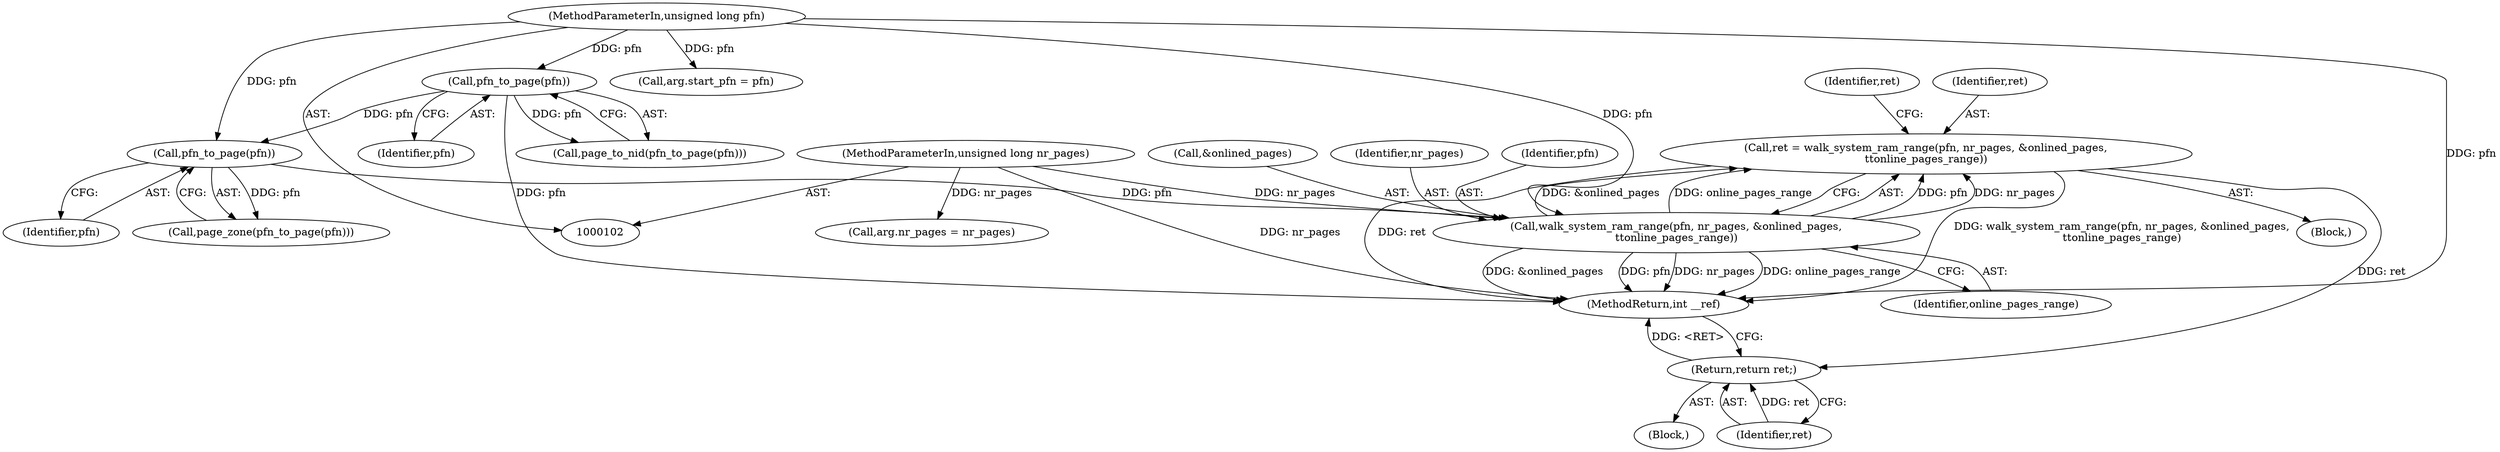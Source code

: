digraph "0_linux_08dff7b7d629807dbb1f398c68dd9cd58dd657a1@API" {
"1000185" [label="(Call,ret = walk_system_ram_range(pfn, nr_pages, &onlined_pages,\n\t\tonline_pages_range))"];
"1000187" [label="(Call,walk_system_ram_range(pfn, nr_pages, &onlined_pages,\n\t\tonline_pages_range))"];
"1000173" [label="(Call,pfn_to_page(pfn))"];
"1000138" [label="(Call,pfn_to_page(pfn))"];
"1000103" [label="(MethodParameterIn,unsigned long pfn)"];
"1000104" [label="(MethodParameterIn,unsigned long nr_pages)"];
"1000204" [label="(Return,return ret;)"];
"1000104" [label="(MethodParameterIn,unsigned long nr_pages)"];
"1000172" [label="(Call,page_zone(pfn_to_page(pfn)))"];
"1000190" [label="(Call,&onlined_pages)"];
"1000139" [label="(Identifier,pfn)"];
"1000187" [label="(Call,walk_system_ram_range(pfn, nr_pages, &onlined_pages,\n\t\tonline_pages_range))"];
"1000192" [label="(Identifier,online_pages_range)"];
"1000189" [label="(Identifier,nr_pages)"];
"1000138" [label="(Call,pfn_to_page(pfn))"];
"1000103" [label="(MethodParameterIn,unsigned long pfn)"];
"1000174" [label="(Identifier,pfn)"];
"1000119" [label="(Call,arg.start_pfn = pfn)"];
"1000188" [label="(Identifier,pfn)"];
"1000204" [label="(Return,return ret;)"];
"1000124" [label="(Call,arg.nr_pages = nr_pages)"];
"1000186" [label="(Identifier,ret)"];
"1000185" [label="(Call,ret = walk_system_ram_range(pfn, nr_pages, &onlined_pages,\n\t\tonline_pages_range))"];
"1000173" [label="(Call,pfn_to_page(pfn))"];
"1000253" [label="(MethodReturn,int __ref)"];
"1000195" [label="(Block,)"];
"1000205" [label="(Identifier,ret)"];
"1000194" [label="(Identifier,ret)"];
"1000137" [label="(Call,page_to_nid(pfn_to_page(pfn)))"];
"1000105" [label="(Block,)"];
"1000185" -> "1000105"  [label="AST: "];
"1000185" -> "1000187"  [label="CFG: "];
"1000186" -> "1000185"  [label="AST: "];
"1000187" -> "1000185"  [label="AST: "];
"1000194" -> "1000185"  [label="CFG: "];
"1000185" -> "1000253"  [label="DDG: ret"];
"1000185" -> "1000253"  [label="DDG: walk_system_ram_range(pfn, nr_pages, &onlined_pages,\n\t\tonline_pages_range)"];
"1000187" -> "1000185"  [label="DDG: pfn"];
"1000187" -> "1000185"  [label="DDG: nr_pages"];
"1000187" -> "1000185"  [label="DDG: &onlined_pages"];
"1000187" -> "1000185"  [label="DDG: online_pages_range"];
"1000185" -> "1000204"  [label="DDG: ret"];
"1000187" -> "1000192"  [label="CFG: "];
"1000188" -> "1000187"  [label="AST: "];
"1000189" -> "1000187"  [label="AST: "];
"1000190" -> "1000187"  [label="AST: "];
"1000192" -> "1000187"  [label="AST: "];
"1000187" -> "1000253"  [label="DDG: &onlined_pages"];
"1000187" -> "1000253"  [label="DDG: pfn"];
"1000187" -> "1000253"  [label="DDG: nr_pages"];
"1000187" -> "1000253"  [label="DDG: online_pages_range"];
"1000173" -> "1000187"  [label="DDG: pfn"];
"1000103" -> "1000187"  [label="DDG: pfn"];
"1000104" -> "1000187"  [label="DDG: nr_pages"];
"1000173" -> "1000172"  [label="AST: "];
"1000173" -> "1000174"  [label="CFG: "];
"1000174" -> "1000173"  [label="AST: "];
"1000172" -> "1000173"  [label="CFG: "];
"1000173" -> "1000172"  [label="DDG: pfn"];
"1000138" -> "1000173"  [label="DDG: pfn"];
"1000103" -> "1000173"  [label="DDG: pfn"];
"1000138" -> "1000137"  [label="AST: "];
"1000138" -> "1000139"  [label="CFG: "];
"1000139" -> "1000138"  [label="AST: "];
"1000137" -> "1000138"  [label="CFG: "];
"1000138" -> "1000253"  [label="DDG: pfn"];
"1000138" -> "1000137"  [label="DDG: pfn"];
"1000103" -> "1000138"  [label="DDG: pfn"];
"1000103" -> "1000102"  [label="AST: "];
"1000103" -> "1000253"  [label="DDG: pfn"];
"1000103" -> "1000119"  [label="DDG: pfn"];
"1000104" -> "1000102"  [label="AST: "];
"1000104" -> "1000253"  [label="DDG: nr_pages"];
"1000104" -> "1000124"  [label="DDG: nr_pages"];
"1000204" -> "1000195"  [label="AST: "];
"1000204" -> "1000205"  [label="CFG: "];
"1000205" -> "1000204"  [label="AST: "];
"1000253" -> "1000204"  [label="CFG: "];
"1000204" -> "1000253"  [label="DDG: <RET>"];
"1000205" -> "1000204"  [label="DDG: ret"];
}
